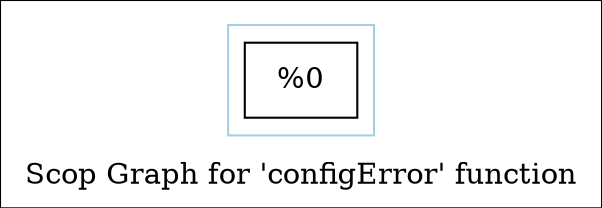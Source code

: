 digraph "Scop Graph for 'configError' function" {
	label="Scop Graph for 'configError' function";

	Node0x1689ed0 [shape=record,label="{%0}"];
	colorscheme = "paired12"
        subgraph cluster_0x1967160 {
          label = "";
          style = solid;
          color = 1
          Node0x1689ed0;
        }
}
